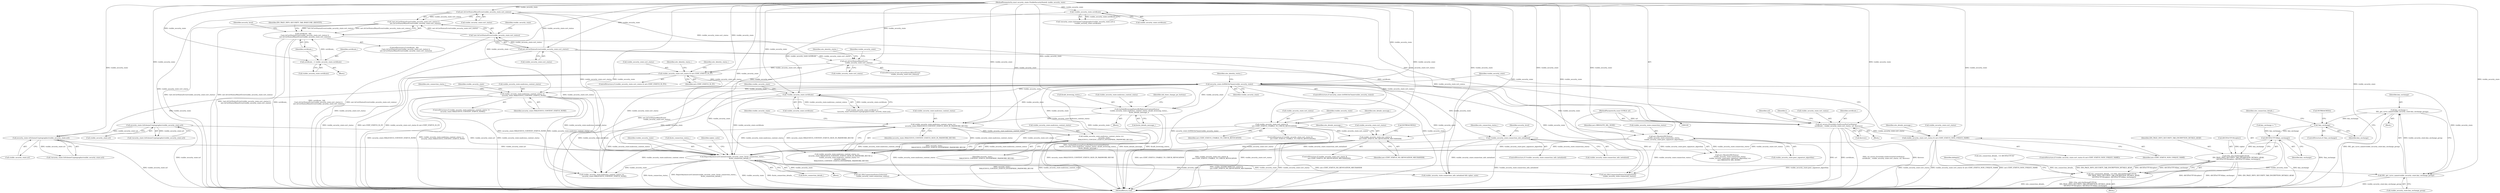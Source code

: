 digraph "0_Chrome_7cde8513c12a6e8ec5d1d1eb1cfd078d9adad3ef@pointer" {
"1000577" [label="(Call,key_exchange =\n            SSL_get_curve_name(visible_security_state.key_exchange_group))"];
"1000579" [label="(Call,SSL_get_curve_name(visible_security_state.key_exchange_group))"];
"1000508" [label="(Call,ReportAnyInsecureContent(visible_security_state, &site_connection_status_,\n                             &site_connection_details_))"];
"1000187" [label="(Call,net::IsCertStatusMinorError(visible_security_state.cert_status))"];
"1000183" [label="(Call,net::IsCertStatusError(visible_security_state.cert_status))"];
"1000103" [label="(MethodParameterIn,const security_state::VisibleSecurityState& visible_security_state)"];
"1000232" [label="(Call,visible_security_state.cert_status &\n           net::CERT_STATUS_UNABLE_TO_CHECK_REVOCATION)"];
"1000208" [label="(Call,net::IsCertStatusMinorError(\n                   visible_security_state.cert_status))"];
"1000471" [label="(Call,!visible_security_state.connection_info_initialized)"];
"1000313" [label="(Call,security_state::IsSHA1InChain(visible_security_state))"];
"1000262" [label="(Call,visible_security_state.cert_status & net::CERT_STATUS_IS_EV)"];
"1000423" [label="(Call,visible_security_state.malicious_content_status ==\n             security_state::MALICIOUS_CONTENT_STATUS_SIGN_IN_PASSWORD_REUSE)"];
"1000408" [label="(Call,GetSafeBrowsingStatusByMaliciousContentStatus(\n        visible_security_state.malicious_content_status, &safe_browsing_status_,\n        &site_details_message_))"];
"1000402" [label="(Call,visible_security_state.malicious_content_status !=\n      security_state::MALICIOUS_CONTENT_STATUS_NONE)"];
"1000452" [label="(Call,!visible_security_state.certificate)"];
"1000338" [label="(Call,!visible_security_state.certificate)"];
"1000489" [label="(Call,net::ObsoleteSSLStatus(\n            visible_security_state.connection_status,\n            visible_security_state.peer_signature_algorithm))"];
"1000457" [label="(Call,security_state::IsSchemeCryptographic(visible_security_state.url))"];
"1000334" [label="(Call,security_state::IsSchemeCryptographic(visible_security_state.url))"];
"1000244" [label="(Call,visible_security_state.cert_status &\n                  net::CERT_STATUS_NO_REVOCATION_MECHANISM)"];
"1000387" [label="(Call,visible_security_state.cert_status & net::CERT_STATUS_NON_UNIQUE_NAME)"];
"1000361" [label="(Call,ssl_errors::ErrorInfo::GetErrorsForCertStatus(\n         certificate_, visible_security_state.cert_status, url, &errors))"];
"1000179" [label="(Call,certificate_ &&\n      (!net::IsCertStatusError(visible_security_state.cert_status) ||\n       net::IsCertStatusMinorError(visible_security_state.cert_status)))"];
"1000173" [label="(Call,certificate_ = visible_security_state.certificate)"];
"1000181" [label="(Call,!net::IsCertStatusError(visible_security_state.cert_status) ||\n       net::IsCertStatusMinorError(visible_security_state.cert_status))"];
"1000182" [label="(Call,!net::IsCertStatusError(visible_security_state.cert_status))"];
"1000101" [label="(MethodParameterIn,const GURL& url)"];
"1000428" [label="(Call,visible_security_state.malicious_content_status ==\n             security_state::\n                 MALICIOUS_CONTENT_STATUS_ENTERPRISE_PASSWORD_REUSE)"];
"1000584" [label="(Call,!key_exchange)"];
"1000597" [label="(Call,ASCIIToUTF16(key_exchange))"];
"1000593" [label="(Call,l10n_util::GetStringFUTF16(\n          IDS_PAGE_INFO_SECURITY_TAB_ENCRYPTION_DETAILS_AEAD,\n          ASCIIToUTF16(cipher), ASCIIToUTF16(key_exchange)))"];
"1000591" [label="(Call,site_connection_details_ += l10n_util::GetStringFUTF16(\n          IDS_PAGE_INFO_SECURITY_TAB_ENCRYPTION_DETAILS_AEAD,\n          ASCIIToUTF16(cipher), ASCIIToUTF16(key_exchange)))"];
"1000182" [label="(Call,!net::IsCertStatusError(visible_security_state.cert_status))"];
"1000509" [label="(Identifier,visible_security_state)"];
"1000243" [label="(ControlStructure,if (visible_security_state.cert_status &\n                  net::CERT_STATUS_NO_REVOCATION_MECHANISM))"];
"1000314" [label="(Identifier,visible_security_state)"];
"1000362" [label="(Identifier,certificate_)"];
"1000257" [label="(Call,NOTREACHED())"];
"1000232" [label="(Call,visible_security_state.cert_status &\n           net::CERT_STATUS_UNABLE_TO_CHECK_REVOCATION)"];
"1000522" [label="(Call,visible_security_state.connection_info_initialized && cipher_suite)"];
"1000422" [label="(Call,visible_security_state.malicious_content_status ==\n             security_state::MALICIOUS_CONTENT_STATUS_SIGN_IN_PASSWORD_REUSE ||\n         visible_security_state.malicious_content_status ==\n             security_state::\n                 MALICIOUS_CONTENT_STATUS_ENTERPRISE_PASSWORD_REUSE)"];
"1000386" [label="(ControlStructure,if (visible_security_state.cert_status & net::CERT_STATUS_NON_UNIQUE_NAME))"];
"1000591" [label="(Call,site_connection_details_ += l10n_util::GetStringFUTF16(\n          IDS_PAGE_INFO_SECURITY_TAB_ENCRYPTION_DETAILS_AEAD,\n          ASCIIToUTF16(cipher), ASCIIToUTF16(key_exchange)))"];
"1000404" [label="(Identifier,visible_security_state)"];
"1000441" [label="(Identifier,site_connection_status_)"];
"1000178" [label="(ControlStructure,if (certificate_ &&\n      (!net::IsCertStatusError(visible_security_state.cert_status) ||\n       net::IsCertStatusMinorError(visible_security_state.cert_status))))"];
"1000402" [label="(Call,visible_security_state.malicious_content_status !=\n      security_state::MALICIOUS_CONTENT_STATUS_NONE)"];
"1000410" [label="(Identifier,visible_security_state)"];
"1000573" [label="(Block,)"];
"1000592" [label="(Identifier,site_connection_details_)"];
"1000470" [label="(ControlStructure,if (!visible_security_state.connection_info_initialized))"];
"1000233" [label="(Call,visible_security_state.cert_status)"];
"1000587" [label="(Call,NOTREACHED())"];
"1000578" [label="(Identifier,key_exchange)"];
"1000179" [label="(Call,certificate_ &&\n      (!net::IsCertStatusError(visible_security_state.cert_status) ||\n       net::IsCertStatusMinorError(visible_security_state.cert_status)))"];
"1000585" [label="(Identifier,key_exchange)"];
"1000510" [label="(Call,&site_connection_status_)"];
"1000313" [label="(Call,security_state::IsSHA1InChain(visible_security_state))"];
"1000209" [label="(Call,visible_security_state.cert_status)"];
"1000236" [label="(Identifier,net::CERT_STATUS_UNABLE_TO_CHECK_REVOCATION)"];
"1000456" [label="(Call,!security_state::IsSchemeCryptographic(visible_security_state.url))"];
"1000512" [label="(Call,&site_connection_details_)"];
"1000597" [label="(Call,ASCIIToUTF16(key_exchange))"];
"1000595" [label="(Call,ASCIIToUTF16(cipher))"];
"1000401" [label="(ControlStructure,if (visible_security_state.malicious_content_status !=\n      security_state::MALICIOUS_CONTENT_STATUS_NONE))"];
"1000593" [label="(Call,l10n_util::GetStringFUTF16(\n          IDS_PAGE_INFO_SECURITY_TAB_ENCRYPTION_DETAILS_AEAD,\n          ASCIIToUTF16(cipher), ASCIIToUTF16(key_exchange)))"];
"1000334" [label="(Call,security_state::IsSchemeCryptographic(visible_security_state.url))"];
"1000335" [label="(Call,visible_security_state.url)"];
"1000367" [label="(Call,&errors)"];
"1000496" [label="(Identifier,net::OBSOLETE_SSL_NONE)"];
"1000483" [label="(Block,)"];
"1000458" [label="(Call,visible_security_state.url)"];
"1000248" [label="(Identifier,net::CERT_STATUS_NO_REVOCATION_MECHANISM)"];
"1000414" [label="(Call,&site_details_message_)"];
"1000189" [label="(Identifier,visible_security_state)"];
"1000453" [label="(Call,visible_security_state.certificate)"];
"1000251" [label="(Identifier,site_details_message_)"];
"1000432" [label="(Identifier,security_state::\n                 MALICIOUS_CONTENT_STATUS_ENTERPRISE_PASSWORD_REUSE)"];
"1000406" [label="(Identifier,security_state::MALICIOUS_CONTENT_STATUS_NONE)"];
"1000457" [label="(Call,security_state::IsSchemeCryptographic(visible_security_state.url))"];
"1000264" [label="(Identifier,visible_security_state)"];
"1000477" [label="(Identifier,security_level)"];
"1000488" [label="(Call,net::ObsoleteSSLStatus(\n            visible_security_state.connection_status,\n            visible_security_state.peer_signature_algorithm) ==\n        net::OBSOLETE_SSL_NONE)"];
"1000452" [label="(Call,!visible_security_state.certificate)"];
"1000245" [label="(Call,visible_security_state.cert_status)"];
"1000489" [label="(Call,net::ObsoleteSSLStatus(\n            visible_security_state.connection_status,\n            visible_security_state.peer_signature_algorithm))"];
"1000588" [label="(Call,key_exchange = \"\")"];
"1000423" [label="(Call,visible_security_state.malicious_content_status ==\n             security_state::MALICIOUS_CONTENT_STATUS_SIGN_IN_PASSWORD_REUSE)"];
"1000451" [label="(Call,!visible_security_state.certificate ||\n      !security_state::IsSchemeCryptographic(visible_security_state.url))"];
"1000407" [label="(Block,)"];
"1000428" [label="(Call,visible_security_state.malicious_content_status ==\n             security_state::\n                 MALICIOUS_CONTENT_STATUS_ENTERPRISE_PASSWORD_REUSE)"];
"1000244" [label="(Call,visible_security_state.cert_status &\n                  net::CERT_STATUS_NO_REVOCATION_MECHANISM)"];
"1000263" [label="(Call,visible_security_state.cert_status)"];
"1000231" [label="(ControlStructure,if (visible_security_state.cert_status &\n           net::CERT_STATUS_UNABLE_TO_CHECK_REVOCATION))"];
"1000361" [label="(Call,ssl_errors::ErrorInfo::GetErrorsForCertStatus(\n         certificate_, visible_security_state.cert_status, url, &errors))"];
"1000387" [label="(Call,visible_security_state.cert_status & net::CERT_STATUS_NON_UNIQUE_NAME)"];
"1000175" [label="(Call,visible_security_state.certificate)"];
"1000330" [label="(Identifier,IDS_PAGE_INFO_SECURITY_TAB_INSECURE_IDENTITY)"];
"1000490" [label="(Call,visible_security_state.connection_status)"];
"1000427" [label="(Identifier,security_state::MALICIOUS_CONTENT_STATUS_SIGN_IN_PASSWORD_REUSE)"];
"1000366" [label="(Identifier,url)"];
"1000531" [label="(Call,net::SSLConnectionStatusToVersion(\n        visible_security_state.connection_status))"];
"1000372" [label="(Identifier,i)"];
"1000517" [label="(Call,net::SSLConnectionStatusToCipherSuite(\n      visible_security_state.connection_status))"];
"1000104" [label="(Block,)"];
"1000485" [label="(Identifier,site_connection_status_)"];
"1000101" [label="(MethodParameterIn,const GURL& url)"];
"1000299" [label="(Identifier,site_identity_status_)"];
"1000409" [label="(Call,visible_security_state.malicious_content_status)"];
"1000183" [label="(Call,net::IsCertStatusError(visible_security_state.cert_status))"];
"1000567" [label="(Call,site_connection_details_ += ASCIIToUTF16(\"\n\n\"))"];
"1000103" [label="(MethodParameterIn,const security_state::VisibleSecurityState& visible_security_state)"];
"1000613" [label="(Identifier,delegate)"];
"1000623" [label="(Call,visible_security_state.malicious_content_status ==\n          security_state::MALICIOUS_CONTENT_STATUS_NONE)"];
"1000269" [label="(Identifier,site_identity_status_)"];
"1000338" [label="(Call,!visible_security_state.certificate)"];
"1000408" [label="(Call,GetSafeBrowsingStatusByMaliciousContentStatus(\n        visible_security_state.malicious_content_status, &safe_browsing_status_,\n        &site_details_message_))"];
"1000516" [label="(Identifier,cipher_suite)"];
"1000174" [label="(Identifier,certificate_)"];
"1000317" [label="(Identifier,site_identity_status_)"];
"1000394" [label="(Identifier,site_details_message_)"];
"1000208" [label="(Call,net::IsCertStatusMinorError(\n                   visible_security_state.cert_status))"];
"1000262" [label="(Call,visible_security_state.cert_status & net::CERT_STATUS_IS_EV)"];
"1000403" [label="(Call,visible_security_state.malicious_content_status)"];
"1000579" [label="(Call,SSL_get_curve_name(visible_security_state.key_exchange_group))"];
"1000327" [label="(Block,)"];
"1000388" [label="(Call,visible_security_state.cert_status)"];
"1000188" [label="(Call,visible_security_state.cert_status)"];
"1000246" [label="(Identifier,visible_security_state)"];
"1000577" [label="(Call,key_exchange =\n            SSL_get_curve_name(visible_security_state.key_exchange_group))"];
"1000424" [label="(Call,visible_security_state.malicious_content_status)"];
"1000576" [label="(Block,)"];
"1000584" [label="(Call,!key_exchange)"];
"1000194" [label="(Identifier,security_level)"];
"1000332" [label="(Call,!security_state::IsSchemeCryptographic(visible_security_state.url) ||\n         !visible_security_state.certificate)"];
"1000628" [label="(MethodReturn,void)"];
"1000180" [label="(Identifier,certificate_)"];
"1000471" [label="(Call,!visible_security_state.connection_info_initialized)"];
"1000184" [label="(Call,visible_security_state.cert_status)"];
"1000418" [label="(Identifier,old_show_change_pw_buttons)"];
"1000214" [label="(Identifier,site_identity_status_)"];
"1000312" [label="(ControlStructure,if (security_state::IsSHA1InChain(visible_security_state)))"];
"1000391" [label="(Identifier,net::CERT_STATUS_NON_UNIQUE_NAME)"];
"1000266" [label="(Identifier,net::CERT_STATUS_IS_EV)"];
"1000508" [label="(Call,ReportAnyInsecureContent(visible_security_state, &site_connection_status_,\n                             &site_connection_details_))"];
"1000207" [label="(ControlStructure,if (net::IsCertStatusMinorError(\n                   visible_security_state.cert_status)))"];
"1000472" [label="(Call,visible_security_state.connection_info_initialized)"];
"1000187" [label="(Call,net::IsCertStatusMinorError(visible_security_state.cert_status))"];
"1000429" [label="(Call,visible_security_state.malicious_content_status)"];
"1000580" [label="(Call,visible_security_state.key_exchange_group)"];
"1000493" [label="(Call,visible_security_state.peer_signature_algorithm)"];
"1000430" [label="(Identifier,visible_security_state)"];
"1000598" [label="(Identifier,key_exchange)"];
"1000261" [label="(ControlStructure,if (visible_security_state.cert_status & net::CERT_STATUS_IS_EV))"];
"1000412" [label="(Call,&safe_browsing_status_)"];
"1000173" [label="(Call,certificate_ = visible_security_state.certificate)"];
"1000333" [label="(Call,!security_state::IsSchemeCryptographic(visible_security_state.url))"];
"1000339" [label="(Call,visible_security_state.certificate)"];
"1000459" [label="(Identifier,visible_security_state)"];
"1000363" [label="(Call,visible_security_state.cert_status)"];
"1000583" [label="(ControlStructure,if (!key_exchange))"];
"1000239" [label="(Identifier,site_details_message_)"];
"1000181" [label="(Call,!net::IsCertStatusError(visible_security_state.cert_status) ||\n       net::IsCertStatusMinorError(visible_security_state.cert_status))"];
"1000594" [label="(Identifier,IDS_PAGE_INFO_SECURITY_TAB_ENCRYPTION_DETAILS_AEAD)"];
"1000577" -> "1000576"  [label="AST: "];
"1000577" -> "1000579"  [label="CFG: "];
"1000578" -> "1000577"  [label="AST: "];
"1000579" -> "1000577"  [label="AST: "];
"1000585" -> "1000577"  [label="CFG: "];
"1000577" -> "1000628"  [label="DDG: SSL_get_curve_name(visible_security_state.key_exchange_group)"];
"1000579" -> "1000577"  [label="DDG: visible_security_state.key_exchange_group"];
"1000577" -> "1000584"  [label="DDG: key_exchange"];
"1000579" -> "1000580"  [label="CFG: "];
"1000580" -> "1000579"  [label="AST: "];
"1000579" -> "1000628"  [label="DDG: visible_security_state.key_exchange_group"];
"1000508" -> "1000579"  [label="DDG: visible_security_state"];
"1000313" -> "1000579"  [label="DDG: visible_security_state"];
"1000103" -> "1000579"  [label="DDG: visible_security_state"];
"1000508" -> "1000483"  [label="AST: "];
"1000508" -> "1000512"  [label="CFG: "];
"1000509" -> "1000508"  [label="AST: "];
"1000510" -> "1000508"  [label="AST: "];
"1000512" -> "1000508"  [label="AST: "];
"1000516" -> "1000508"  [label="CFG: "];
"1000508" -> "1000628"  [label="DDG: visible_security_state"];
"1000508" -> "1000628"  [label="DDG: &site_connection_details_"];
"1000508" -> "1000628"  [label="DDG: &site_connection_status_"];
"1000508" -> "1000628"  [label="DDG: ReportAnyInsecureContent(visible_security_state, &site_connection_status_,\n                             &site_connection_details_)"];
"1000187" -> "1000508"  [label="DDG: visible_security_state.cert_status"];
"1000232" -> "1000508"  [label="DDG: visible_security_state.cert_status"];
"1000471" -> "1000508"  [label="DDG: visible_security_state.connection_info_initialized"];
"1000262" -> "1000508"  [label="DDG: visible_security_state.cert_status"];
"1000423" -> "1000508"  [label="DDG: visible_security_state.malicious_content_status"];
"1000452" -> "1000508"  [label="DDG: visible_security_state.certificate"];
"1000489" -> "1000508"  [label="DDG: visible_security_state.connection_status"];
"1000489" -> "1000508"  [label="DDG: visible_security_state.peer_signature_algorithm"];
"1000457" -> "1000508"  [label="DDG: visible_security_state.url"];
"1000244" -> "1000508"  [label="DDG: visible_security_state.cert_status"];
"1000313" -> "1000508"  [label="DDG: visible_security_state"];
"1000183" -> "1000508"  [label="DDG: visible_security_state.cert_status"];
"1000387" -> "1000508"  [label="DDG: visible_security_state.cert_status"];
"1000402" -> "1000508"  [label="DDG: visible_security_state.malicious_content_status"];
"1000428" -> "1000508"  [label="DDG: visible_security_state.malicious_content_status"];
"1000334" -> "1000508"  [label="DDG: visible_security_state.url"];
"1000103" -> "1000508"  [label="DDG: visible_security_state"];
"1000508" -> "1000517"  [label="DDG: visible_security_state"];
"1000508" -> "1000522"  [label="DDG: visible_security_state"];
"1000508" -> "1000531"  [label="DDG: visible_security_state"];
"1000508" -> "1000623"  [label="DDG: visible_security_state"];
"1000187" -> "1000181"  [label="AST: "];
"1000187" -> "1000188"  [label="CFG: "];
"1000188" -> "1000187"  [label="AST: "];
"1000181" -> "1000187"  [label="CFG: "];
"1000187" -> "1000628"  [label="DDG: visible_security_state.cert_status"];
"1000187" -> "1000181"  [label="DDG: visible_security_state.cert_status"];
"1000183" -> "1000187"  [label="DDG: visible_security_state.cert_status"];
"1000103" -> "1000187"  [label="DDG: visible_security_state"];
"1000187" -> "1000208"  [label="DDG: visible_security_state.cert_status"];
"1000187" -> "1000361"  [label="DDG: visible_security_state.cert_status"];
"1000183" -> "1000182"  [label="AST: "];
"1000183" -> "1000184"  [label="CFG: "];
"1000184" -> "1000183"  [label="AST: "];
"1000182" -> "1000183"  [label="CFG: "];
"1000183" -> "1000628"  [label="DDG: visible_security_state.cert_status"];
"1000183" -> "1000182"  [label="DDG: visible_security_state.cert_status"];
"1000103" -> "1000183"  [label="DDG: visible_security_state"];
"1000183" -> "1000208"  [label="DDG: visible_security_state.cert_status"];
"1000183" -> "1000361"  [label="DDG: visible_security_state.cert_status"];
"1000103" -> "1000100"  [label="AST: "];
"1000103" -> "1000628"  [label="DDG: visible_security_state"];
"1000103" -> "1000173"  [label="DDG: visible_security_state"];
"1000103" -> "1000208"  [label="DDG: visible_security_state"];
"1000103" -> "1000232"  [label="DDG: visible_security_state"];
"1000103" -> "1000244"  [label="DDG: visible_security_state"];
"1000103" -> "1000262"  [label="DDG: visible_security_state"];
"1000103" -> "1000313"  [label="DDG: visible_security_state"];
"1000103" -> "1000334"  [label="DDG: visible_security_state"];
"1000103" -> "1000338"  [label="DDG: visible_security_state"];
"1000103" -> "1000361"  [label="DDG: visible_security_state"];
"1000103" -> "1000387"  [label="DDG: visible_security_state"];
"1000103" -> "1000402"  [label="DDG: visible_security_state"];
"1000103" -> "1000408"  [label="DDG: visible_security_state"];
"1000103" -> "1000423"  [label="DDG: visible_security_state"];
"1000103" -> "1000428"  [label="DDG: visible_security_state"];
"1000103" -> "1000452"  [label="DDG: visible_security_state"];
"1000103" -> "1000457"  [label="DDG: visible_security_state"];
"1000103" -> "1000471"  [label="DDG: visible_security_state"];
"1000103" -> "1000489"  [label="DDG: visible_security_state"];
"1000103" -> "1000517"  [label="DDG: visible_security_state"];
"1000103" -> "1000522"  [label="DDG: visible_security_state"];
"1000103" -> "1000531"  [label="DDG: visible_security_state"];
"1000103" -> "1000623"  [label="DDG: visible_security_state"];
"1000232" -> "1000231"  [label="AST: "];
"1000232" -> "1000236"  [label="CFG: "];
"1000233" -> "1000232"  [label="AST: "];
"1000236" -> "1000232"  [label="AST: "];
"1000239" -> "1000232"  [label="CFG: "];
"1000246" -> "1000232"  [label="CFG: "];
"1000232" -> "1000628"  [label="DDG: visible_security_state.cert_status"];
"1000232" -> "1000628"  [label="DDG: net::CERT_STATUS_UNABLE_TO_CHECK_REVOCATION"];
"1000232" -> "1000628"  [label="DDG: visible_security_state.cert_status &\n           net::CERT_STATUS_UNABLE_TO_CHECK_REVOCATION"];
"1000208" -> "1000232"  [label="DDG: visible_security_state.cert_status"];
"1000232" -> "1000244"  [label="DDG: visible_security_state.cert_status"];
"1000208" -> "1000207"  [label="AST: "];
"1000208" -> "1000209"  [label="CFG: "];
"1000209" -> "1000208"  [label="AST: "];
"1000214" -> "1000208"  [label="CFG: "];
"1000264" -> "1000208"  [label="CFG: "];
"1000208" -> "1000628"  [label="DDG: net::IsCertStatusMinorError(\n                   visible_security_state.cert_status)"];
"1000208" -> "1000262"  [label="DDG: visible_security_state.cert_status"];
"1000471" -> "1000470"  [label="AST: "];
"1000471" -> "1000472"  [label="CFG: "];
"1000472" -> "1000471"  [label="AST: "];
"1000477" -> "1000471"  [label="CFG: "];
"1000485" -> "1000471"  [label="CFG: "];
"1000471" -> "1000628"  [label="DDG: !visible_security_state.connection_info_initialized"];
"1000313" -> "1000471"  [label="DDG: visible_security_state"];
"1000471" -> "1000522"  [label="DDG: visible_security_state.connection_info_initialized"];
"1000313" -> "1000312"  [label="AST: "];
"1000313" -> "1000314"  [label="CFG: "];
"1000314" -> "1000313"  [label="AST: "];
"1000317" -> "1000313"  [label="CFG: "];
"1000404" -> "1000313"  [label="CFG: "];
"1000313" -> "1000628"  [label="DDG: security_state::IsSHA1InChain(visible_security_state)"];
"1000313" -> "1000628"  [label="DDG: visible_security_state"];
"1000262" -> "1000313"  [label="DDG: visible_security_state.cert_status"];
"1000313" -> "1000402"  [label="DDG: visible_security_state"];
"1000313" -> "1000408"  [label="DDG: visible_security_state"];
"1000313" -> "1000423"  [label="DDG: visible_security_state"];
"1000313" -> "1000428"  [label="DDG: visible_security_state"];
"1000313" -> "1000452"  [label="DDG: visible_security_state"];
"1000313" -> "1000457"  [label="DDG: visible_security_state"];
"1000313" -> "1000489"  [label="DDG: visible_security_state"];
"1000313" -> "1000517"  [label="DDG: visible_security_state"];
"1000313" -> "1000522"  [label="DDG: visible_security_state"];
"1000313" -> "1000531"  [label="DDG: visible_security_state"];
"1000313" -> "1000623"  [label="DDG: visible_security_state"];
"1000262" -> "1000261"  [label="AST: "];
"1000262" -> "1000266"  [label="CFG: "];
"1000263" -> "1000262"  [label="AST: "];
"1000266" -> "1000262"  [label="AST: "];
"1000269" -> "1000262"  [label="CFG: "];
"1000299" -> "1000262"  [label="CFG: "];
"1000262" -> "1000628"  [label="DDG: visible_security_state.cert_status"];
"1000262" -> "1000628"  [label="DDG: net::CERT_STATUS_IS_EV"];
"1000262" -> "1000628"  [label="DDG: visible_security_state.cert_status & net::CERT_STATUS_IS_EV"];
"1000423" -> "1000422"  [label="AST: "];
"1000423" -> "1000427"  [label="CFG: "];
"1000424" -> "1000423"  [label="AST: "];
"1000427" -> "1000423"  [label="AST: "];
"1000430" -> "1000423"  [label="CFG: "];
"1000422" -> "1000423"  [label="CFG: "];
"1000423" -> "1000628"  [label="DDG: security_state::MALICIOUS_CONTENT_STATUS_SIGN_IN_PASSWORD_REUSE"];
"1000423" -> "1000628"  [label="DDG: visible_security_state.malicious_content_status"];
"1000423" -> "1000422"  [label="DDG: visible_security_state.malicious_content_status"];
"1000423" -> "1000422"  [label="DDG: security_state::MALICIOUS_CONTENT_STATUS_SIGN_IN_PASSWORD_REUSE"];
"1000408" -> "1000423"  [label="DDG: visible_security_state.malicious_content_status"];
"1000423" -> "1000428"  [label="DDG: visible_security_state.malicious_content_status"];
"1000423" -> "1000623"  [label="DDG: visible_security_state.malicious_content_status"];
"1000408" -> "1000407"  [label="AST: "];
"1000408" -> "1000414"  [label="CFG: "];
"1000409" -> "1000408"  [label="AST: "];
"1000412" -> "1000408"  [label="AST: "];
"1000414" -> "1000408"  [label="AST: "];
"1000418" -> "1000408"  [label="CFG: "];
"1000408" -> "1000628"  [label="DDG: &safe_browsing_status_"];
"1000408" -> "1000628"  [label="DDG: GetSafeBrowsingStatusByMaliciousContentStatus(\n        visible_security_state.malicious_content_status, &safe_browsing_status_,\n        &site_details_message_)"];
"1000408" -> "1000628"  [label="DDG: &site_details_message_"];
"1000402" -> "1000408"  [label="DDG: visible_security_state.malicious_content_status"];
"1000402" -> "1000401"  [label="AST: "];
"1000402" -> "1000406"  [label="CFG: "];
"1000403" -> "1000402"  [label="AST: "];
"1000406" -> "1000402"  [label="AST: "];
"1000410" -> "1000402"  [label="CFG: "];
"1000441" -> "1000402"  [label="CFG: "];
"1000402" -> "1000628"  [label="DDG: visible_security_state.malicious_content_status !=\n      security_state::MALICIOUS_CONTENT_STATUS_NONE"];
"1000402" -> "1000628"  [label="DDG: visible_security_state.malicious_content_status"];
"1000402" -> "1000628"  [label="DDG: security_state::MALICIOUS_CONTENT_STATUS_NONE"];
"1000402" -> "1000623"  [label="DDG: visible_security_state.malicious_content_status"];
"1000402" -> "1000623"  [label="DDG: security_state::MALICIOUS_CONTENT_STATUS_NONE"];
"1000452" -> "1000451"  [label="AST: "];
"1000452" -> "1000453"  [label="CFG: "];
"1000453" -> "1000452"  [label="AST: "];
"1000459" -> "1000452"  [label="CFG: "];
"1000451" -> "1000452"  [label="CFG: "];
"1000452" -> "1000628"  [label="DDG: visible_security_state.certificate"];
"1000452" -> "1000451"  [label="DDG: visible_security_state.certificate"];
"1000338" -> "1000452"  [label="DDG: visible_security_state.certificate"];
"1000338" -> "1000332"  [label="AST: "];
"1000338" -> "1000339"  [label="CFG: "];
"1000339" -> "1000338"  [label="AST: "];
"1000332" -> "1000338"  [label="CFG: "];
"1000338" -> "1000332"  [label="DDG: visible_security_state.certificate"];
"1000489" -> "1000488"  [label="AST: "];
"1000489" -> "1000493"  [label="CFG: "];
"1000490" -> "1000489"  [label="AST: "];
"1000493" -> "1000489"  [label="AST: "];
"1000496" -> "1000489"  [label="CFG: "];
"1000489" -> "1000628"  [label="DDG: visible_security_state.peer_signature_algorithm"];
"1000489" -> "1000488"  [label="DDG: visible_security_state.connection_status"];
"1000489" -> "1000488"  [label="DDG: visible_security_state.peer_signature_algorithm"];
"1000489" -> "1000517"  [label="DDG: visible_security_state.connection_status"];
"1000457" -> "1000456"  [label="AST: "];
"1000457" -> "1000458"  [label="CFG: "];
"1000458" -> "1000457"  [label="AST: "];
"1000456" -> "1000457"  [label="CFG: "];
"1000457" -> "1000628"  [label="DDG: visible_security_state.url"];
"1000457" -> "1000456"  [label="DDG: visible_security_state.url"];
"1000334" -> "1000457"  [label="DDG: visible_security_state.url"];
"1000334" -> "1000333"  [label="AST: "];
"1000334" -> "1000335"  [label="CFG: "];
"1000335" -> "1000334"  [label="AST: "];
"1000333" -> "1000334"  [label="CFG: "];
"1000334" -> "1000628"  [label="DDG: visible_security_state.url"];
"1000334" -> "1000333"  [label="DDG: visible_security_state.url"];
"1000244" -> "1000243"  [label="AST: "];
"1000244" -> "1000248"  [label="CFG: "];
"1000245" -> "1000244"  [label="AST: "];
"1000248" -> "1000244"  [label="AST: "];
"1000251" -> "1000244"  [label="CFG: "];
"1000257" -> "1000244"  [label="CFG: "];
"1000244" -> "1000628"  [label="DDG: net::CERT_STATUS_NO_REVOCATION_MECHANISM"];
"1000244" -> "1000628"  [label="DDG: visible_security_state.cert_status &\n                  net::CERT_STATUS_NO_REVOCATION_MECHANISM"];
"1000244" -> "1000628"  [label="DDG: visible_security_state.cert_status"];
"1000387" -> "1000386"  [label="AST: "];
"1000387" -> "1000391"  [label="CFG: "];
"1000388" -> "1000387"  [label="AST: "];
"1000391" -> "1000387"  [label="AST: "];
"1000394" -> "1000387"  [label="CFG: "];
"1000404" -> "1000387"  [label="CFG: "];
"1000387" -> "1000628"  [label="DDG: visible_security_state.cert_status"];
"1000387" -> "1000628"  [label="DDG: visible_security_state.cert_status & net::CERT_STATUS_NON_UNIQUE_NAME"];
"1000387" -> "1000628"  [label="DDG: net::CERT_STATUS_NON_UNIQUE_NAME"];
"1000361" -> "1000387"  [label="DDG: visible_security_state.cert_status"];
"1000361" -> "1000327"  [label="AST: "];
"1000361" -> "1000367"  [label="CFG: "];
"1000362" -> "1000361"  [label="AST: "];
"1000363" -> "1000361"  [label="AST: "];
"1000366" -> "1000361"  [label="AST: "];
"1000367" -> "1000361"  [label="AST: "];
"1000372" -> "1000361"  [label="CFG: "];
"1000361" -> "1000628"  [label="DDG: ssl_errors::ErrorInfo::GetErrorsForCertStatus(\n         certificate_, visible_security_state.cert_status, url, &errors)"];
"1000361" -> "1000628"  [label="DDG: &errors"];
"1000361" -> "1000628"  [label="DDG: url"];
"1000361" -> "1000628"  [label="DDG: certificate_"];
"1000179" -> "1000361"  [label="DDG: certificate_"];
"1000101" -> "1000361"  [label="DDG: url"];
"1000179" -> "1000178"  [label="AST: "];
"1000179" -> "1000180"  [label="CFG: "];
"1000179" -> "1000181"  [label="CFG: "];
"1000180" -> "1000179"  [label="AST: "];
"1000181" -> "1000179"  [label="AST: "];
"1000194" -> "1000179"  [label="CFG: "];
"1000330" -> "1000179"  [label="CFG: "];
"1000179" -> "1000628"  [label="DDG: certificate_ &&\n      (!net::IsCertStatusError(visible_security_state.cert_status) ||\n       net::IsCertStatusMinorError(visible_security_state.cert_status))"];
"1000179" -> "1000628"  [label="DDG: !net::IsCertStatusError(visible_security_state.cert_status) ||\n       net::IsCertStatusMinorError(visible_security_state.cert_status)"];
"1000179" -> "1000628"  [label="DDG: certificate_"];
"1000173" -> "1000179"  [label="DDG: certificate_"];
"1000181" -> "1000179"  [label="DDG: !net::IsCertStatusError(visible_security_state.cert_status)"];
"1000181" -> "1000179"  [label="DDG: net::IsCertStatusMinorError(visible_security_state.cert_status)"];
"1000173" -> "1000104"  [label="AST: "];
"1000173" -> "1000175"  [label="CFG: "];
"1000174" -> "1000173"  [label="AST: "];
"1000175" -> "1000173"  [label="AST: "];
"1000180" -> "1000173"  [label="CFG: "];
"1000181" -> "1000182"  [label="CFG: "];
"1000182" -> "1000181"  [label="AST: "];
"1000181" -> "1000628"  [label="DDG: !net::IsCertStatusError(visible_security_state.cert_status)"];
"1000181" -> "1000628"  [label="DDG: net::IsCertStatusMinorError(visible_security_state.cert_status)"];
"1000182" -> "1000181"  [label="DDG: net::IsCertStatusError(visible_security_state.cert_status)"];
"1000189" -> "1000182"  [label="CFG: "];
"1000182" -> "1000628"  [label="DDG: net::IsCertStatusError(visible_security_state.cert_status)"];
"1000101" -> "1000100"  [label="AST: "];
"1000101" -> "1000628"  [label="DDG: url"];
"1000428" -> "1000422"  [label="AST: "];
"1000428" -> "1000432"  [label="CFG: "];
"1000429" -> "1000428"  [label="AST: "];
"1000432" -> "1000428"  [label="AST: "];
"1000422" -> "1000428"  [label="CFG: "];
"1000428" -> "1000628"  [label="DDG: security_state::\n                 MALICIOUS_CONTENT_STATUS_ENTERPRISE_PASSWORD_REUSE"];
"1000428" -> "1000628"  [label="DDG: visible_security_state.malicious_content_status"];
"1000428" -> "1000422"  [label="DDG: visible_security_state.malicious_content_status"];
"1000428" -> "1000422"  [label="DDG: security_state::\n                 MALICIOUS_CONTENT_STATUS_ENTERPRISE_PASSWORD_REUSE"];
"1000428" -> "1000623"  [label="DDG: visible_security_state.malicious_content_status"];
"1000584" -> "1000583"  [label="AST: "];
"1000584" -> "1000585"  [label="CFG: "];
"1000585" -> "1000584"  [label="AST: "];
"1000587" -> "1000584"  [label="CFG: "];
"1000592" -> "1000584"  [label="CFG: "];
"1000584" -> "1000628"  [label="DDG: !key_exchange"];
"1000584" -> "1000597"  [label="DDG: key_exchange"];
"1000597" -> "1000593"  [label="AST: "];
"1000597" -> "1000598"  [label="CFG: "];
"1000598" -> "1000597"  [label="AST: "];
"1000593" -> "1000597"  [label="CFG: "];
"1000597" -> "1000628"  [label="DDG: key_exchange"];
"1000597" -> "1000593"  [label="DDG: key_exchange"];
"1000588" -> "1000597"  [label="DDG: key_exchange"];
"1000593" -> "1000591"  [label="AST: "];
"1000594" -> "1000593"  [label="AST: "];
"1000595" -> "1000593"  [label="AST: "];
"1000591" -> "1000593"  [label="CFG: "];
"1000593" -> "1000628"  [label="DDG: ASCIIToUTF16(cipher)"];
"1000593" -> "1000628"  [label="DDG: ASCIIToUTF16(key_exchange)"];
"1000593" -> "1000628"  [label="DDG: IDS_PAGE_INFO_SECURITY_TAB_ENCRYPTION_DETAILS_AEAD"];
"1000593" -> "1000591"  [label="DDG: IDS_PAGE_INFO_SECURITY_TAB_ENCRYPTION_DETAILS_AEAD"];
"1000593" -> "1000591"  [label="DDG: ASCIIToUTF16(cipher)"];
"1000593" -> "1000591"  [label="DDG: ASCIIToUTF16(key_exchange)"];
"1000595" -> "1000593"  [label="DDG: cipher"];
"1000591" -> "1000573"  [label="AST: "];
"1000592" -> "1000591"  [label="AST: "];
"1000613" -> "1000591"  [label="CFG: "];
"1000591" -> "1000628"  [label="DDG: site_connection_details_"];
"1000591" -> "1000628"  [label="DDG: l10n_util::GetStringFUTF16(\n          IDS_PAGE_INFO_SECURITY_TAB_ENCRYPTION_DETAILS_AEAD,\n          ASCIIToUTF16(cipher), ASCIIToUTF16(key_exchange))"];
"1000567" -> "1000591"  [label="DDG: site_connection_details_"];
}
